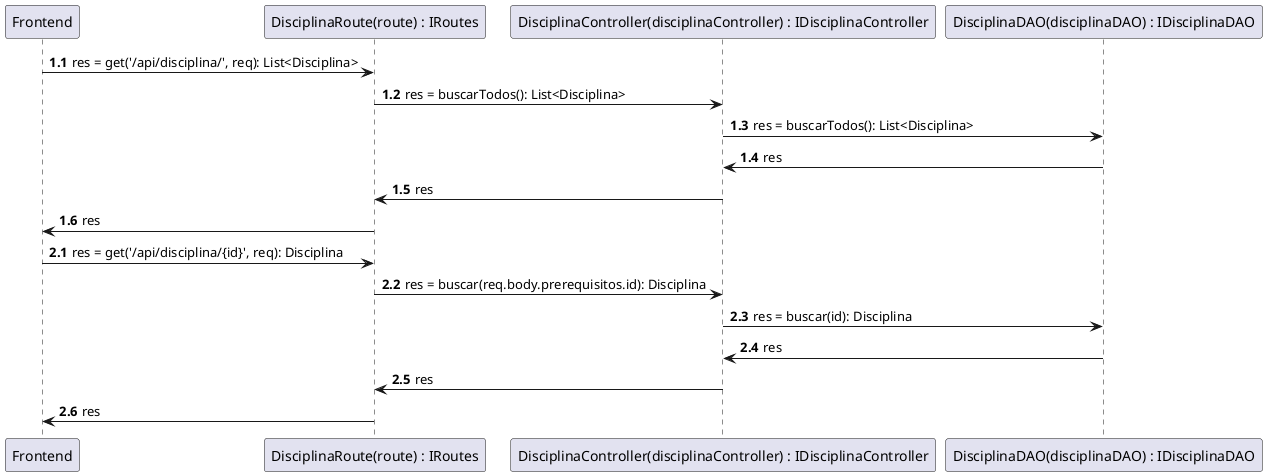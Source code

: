 @startuml Diagrama de Sequencia

participant Frontend as Frontend
participant "DisciplinaRoute(route) : IRoutes" as Routes
participant "DisciplinaController(disciplinaController) : IDisciplinaController" as DisciplinaController
participant "DisciplinaDAO(disciplinaDAO) : IDisciplinaDAO" as DisciplinaDAO

autonumber 1.1
Frontend->Routes: res = get('/api/disciplina/', req): List<Disciplina>
Routes->DisciplinaController: res = buscarTodos(): List<Disciplina>
DisciplinaController->DisciplinaDAO: res = buscarTodos(): List<Disciplina>
DisciplinaDAO->DisciplinaController: res
DisciplinaController->Routes: res
Routes->Frontend: res

autonumber inc A
Frontend->Routes: res = get('/api/disciplina/{id}', req): Disciplina
Routes->DisciplinaController: res = buscar(req.body.prerequisitos.id): Disciplina
DisciplinaController->DisciplinaDAO: res = buscar(id): Disciplina
DisciplinaDAO->DisciplinaController: res
DisciplinaController->Routes: res
Routes->Frontend: res
